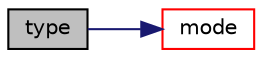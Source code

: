 digraph "type"
{
  bgcolor="transparent";
  edge [fontname="Helvetica",fontsize="10",labelfontname="Helvetica",labelfontsize="10"];
  node [fontname="Helvetica",fontsize="10",shape=record];
  rankdir="LR";
  Node114627 [label="type",height=0.2,width=0.4,color="black", fillcolor="grey75", style="filled", fontcolor="black"];
  Node114627 -> Node114628 [color="midnightblue",fontsize="10",style="solid",fontname="Helvetica"];
  Node114628 [label="mode",height=0.2,width=0.4,color="red",URL="$a21851.html#a7c482c9f0ea60317169ee39f62f670d4",tooltip="Return the file mode. "];
}
